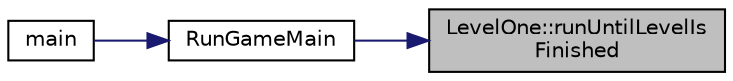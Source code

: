 digraph "LevelOne::runUntilLevelIsFinished"
{
 // LATEX_PDF_SIZE
  edge [fontname="Helvetica",fontsize="10",labelfontname="Helvetica",labelfontsize="10"];
  node [fontname="Helvetica",fontsize="10",shape=record];
  rankdir="RL";
  Node1 [label="LevelOne::runUntilLevelIs\lFinished",height=0.2,width=0.4,color="black", fillcolor="grey75", style="filled", fontcolor="black",tooltip="Indicates that the level will loop internally handling all input, and output (audio,..."];
  Node1 -> Node2 [dir="back",color="midnightblue",fontsize="10",style="solid"];
  Node2 [label="RunGameMain",height=0.2,width=0.4,color="black", fillcolor="white", style="filled",URL="$main_8cpp.html#aa4173368a267598f9c3c83944e79a303",tooltip=" "];
  Node2 -> Node3 [dir="back",color="midnightblue",fontsize="10",style="solid"];
  Node3 [label="main",height=0.2,width=0.4,color="black", fillcolor="white", style="filled",URL="$main_8cpp.html#a3c04138a5bfe5d72780bb7e82a18e627",tooltip=" "];
}
